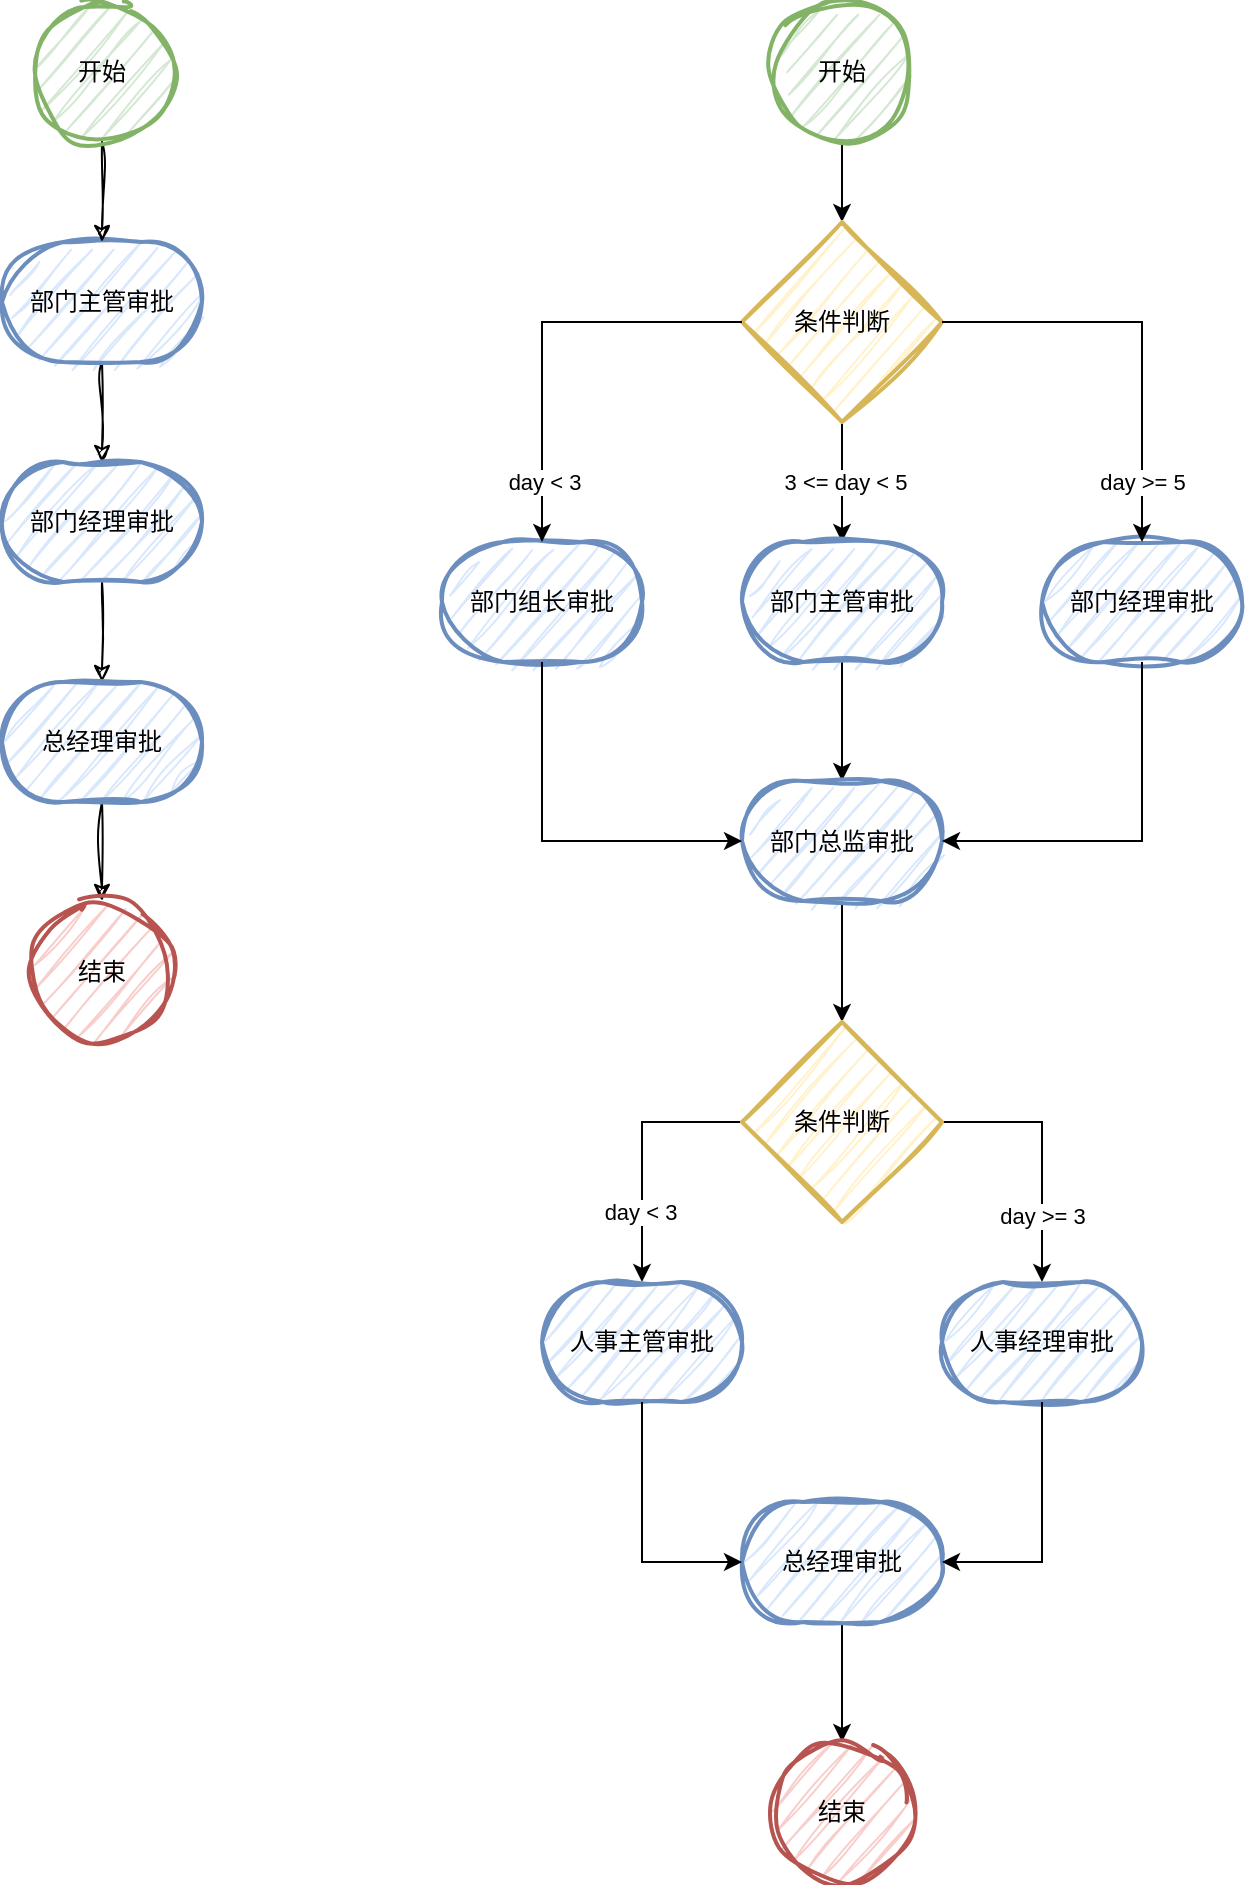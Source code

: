 <mxfile version="24.8.2">
  <diagram name="第 1 页" id="Mk2GAHoGygH_MXs1tss4">
    <mxGraphModel dx="1461" dy="931" grid="1" gridSize="10" guides="1" tooltips="1" connect="1" arrows="1" fold="1" page="1" pageScale="1" pageWidth="827" pageHeight="1169" math="0" shadow="0">
      <root>
        <mxCell id="0" />
        <mxCell id="1" parent="0" />
        <mxCell id="aRdFHBVmu3mGeVa-sbNf-5" value="" style="edgeStyle=orthogonalEdgeStyle;rounded=0;orthogonalLoop=1;jettySize=auto;html=1;sketch=1;curveFitting=1;jiggle=2;" parent="1" source="aRdFHBVmu3mGeVa-sbNf-2" target="aRdFHBVmu3mGeVa-sbNf-3" edge="1">
          <mxGeometry relative="1" as="geometry" />
        </mxCell>
        <mxCell id="aRdFHBVmu3mGeVa-sbNf-2" value="部门主管审批" style="strokeWidth=2;html=1;shape=mxgraph.flowchart.terminator;whiteSpace=wrap;fillColor=#dae8fc;strokeColor=#6c8ebf;sketch=1;curveFitting=1;jiggle=2;" parent="1" vertex="1">
          <mxGeometry x="120" y="220" width="100" height="60" as="geometry" />
        </mxCell>
        <mxCell id="aRdFHBVmu3mGeVa-sbNf-7" value="" style="edgeStyle=orthogonalEdgeStyle;rounded=0;orthogonalLoop=1;jettySize=auto;html=1;sketch=1;curveFitting=1;jiggle=2;" parent="1" source="aRdFHBVmu3mGeVa-sbNf-3" target="aRdFHBVmu3mGeVa-sbNf-6" edge="1">
          <mxGeometry relative="1" as="geometry" />
        </mxCell>
        <mxCell id="aRdFHBVmu3mGeVa-sbNf-3" value="部门经理审批" style="strokeWidth=2;html=1;shape=mxgraph.flowchart.terminator;whiteSpace=wrap;fillColor=#dae8fc;strokeColor=#6c8ebf;sketch=1;curveFitting=1;jiggle=2;" parent="1" vertex="1">
          <mxGeometry x="120" y="330" width="100" height="60" as="geometry" />
        </mxCell>
        <mxCell id="aRdFHBVmu3mGeVa-sbNf-13" value="" style="edgeStyle=orthogonalEdgeStyle;rounded=0;orthogonalLoop=1;jettySize=auto;html=1;sketch=1;curveFitting=1;jiggle=2;" parent="1" source="aRdFHBVmu3mGeVa-sbNf-6" target="aRdFHBVmu3mGeVa-sbNf-12" edge="1">
          <mxGeometry relative="1" as="geometry" />
        </mxCell>
        <mxCell id="aRdFHBVmu3mGeVa-sbNf-6" value="总经理审批" style="strokeWidth=2;html=1;shape=mxgraph.flowchart.terminator;whiteSpace=wrap;fillColor=#dae8fc;strokeColor=#6c8ebf;sketch=1;curveFitting=1;jiggle=2;" parent="1" vertex="1">
          <mxGeometry x="120" y="440" width="100" height="60" as="geometry" />
        </mxCell>
        <mxCell id="aRdFHBVmu3mGeVa-sbNf-11" value="" style="edgeStyle=orthogonalEdgeStyle;rounded=0;orthogonalLoop=1;jettySize=auto;html=1;sketch=1;curveFitting=1;jiggle=2;" parent="1" source="aRdFHBVmu3mGeVa-sbNf-10" target="aRdFHBVmu3mGeVa-sbNf-2" edge="1">
          <mxGeometry relative="1" as="geometry" />
        </mxCell>
        <mxCell id="aRdFHBVmu3mGeVa-sbNf-10" value="开始" style="strokeWidth=2;html=1;shape=mxgraph.flowchart.start_2;whiteSpace=wrap;fillColor=#d5e8d4;strokeColor=#82b366;sketch=1;curveFitting=1;jiggle=2;" parent="1" vertex="1">
          <mxGeometry x="135" y="100" width="70" height="70" as="geometry" />
        </mxCell>
        <mxCell id="aRdFHBVmu3mGeVa-sbNf-12" value="结束" style="strokeWidth=2;html=1;shape=mxgraph.flowchart.start_2;whiteSpace=wrap;fillColor=#f8cecc;strokeColor=#b85450;sketch=1;curveFitting=1;jiggle=2;" parent="1" vertex="1">
          <mxGeometry x="135" y="549.5" width="70" height="70" as="geometry" />
        </mxCell>
        <mxCell id="aRdFHBVmu3mGeVa-sbNf-18" value="" style="edgeStyle=orthogonalEdgeStyle;rounded=0;orthogonalLoop=1;jettySize=auto;html=1;" parent="1" source="aRdFHBVmu3mGeVa-sbNf-15" target="aRdFHBVmu3mGeVa-sbNf-17" edge="1">
          <mxGeometry relative="1" as="geometry" />
        </mxCell>
        <mxCell id="aRdFHBVmu3mGeVa-sbNf-15" value="开始" style="strokeWidth=2;html=1;shape=mxgraph.flowchart.start_2;whiteSpace=wrap;fillColor=#d5e8d4;strokeColor=#82b366;sketch=1;curveFitting=1;jiggle=2;" parent="1" vertex="1">
          <mxGeometry x="505" y="100" width="70" height="70" as="geometry" />
        </mxCell>
        <mxCell id="aRdFHBVmu3mGeVa-sbNf-23" value="&amp;nbsp;3 &amp;lt;= day &amp;lt; 5" style="edgeStyle=orthogonalEdgeStyle;rounded=0;orthogonalLoop=1;jettySize=auto;html=1;" parent="1" source="aRdFHBVmu3mGeVa-sbNf-17" target="aRdFHBVmu3mGeVa-sbNf-20" edge="1">
          <mxGeometry relative="1" as="geometry">
            <mxPoint as="offset" />
          </mxGeometry>
        </mxCell>
        <mxCell id="aRdFHBVmu3mGeVa-sbNf-17" value="条件判断" style="strokeWidth=2;html=1;shape=mxgraph.flowchart.decision;whiteSpace=wrap;fillColor=#fff2cc;strokeColor=#d6b656;sketch=1;curveFitting=1;jiggle=2;" parent="1" vertex="1">
          <mxGeometry x="490" y="210" width="100" height="100" as="geometry" />
        </mxCell>
        <mxCell id="aRdFHBVmu3mGeVa-sbNf-19" value="部门组长审批" style="strokeWidth=2;html=1;shape=mxgraph.flowchart.terminator;whiteSpace=wrap;fillColor=#dae8fc;strokeColor=#6c8ebf;sketch=1;curveFitting=1;jiggle=2;" parent="1" vertex="1">
          <mxGeometry x="340" y="370" width="100" height="60" as="geometry" />
        </mxCell>
        <mxCell id="aRdFHBVmu3mGeVa-sbNf-30" style="edgeStyle=orthogonalEdgeStyle;rounded=0;orthogonalLoop=1;jettySize=auto;html=1;" parent="1" source="aRdFHBVmu3mGeVa-sbNf-20" target="aRdFHBVmu3mGeVa-sbNf-27" edge="1">
          <mxGeometry relative="1" as="geometry" />
        </mxCell>
        <mxCell id="aRdFHBVmu3mGeVa-sbNf-20" value="部门主管审批" style="strokeWidth=2;html=1;shape=mxgraph.flowchart.terminator;whiteSpace=wrap;fillColor=#dae8fc;strokeColor=#6c8ebf;sketch=1;curveFitting=1;jiggle=2;" parent="1" vertex="1">
          <mxGeometry x="490" y="370" width="100" height="60" as="geometry" />
        </mxCell>
        <mxCell id="aRdFHBVmu3mGeVa-sbNf-21" value="部门经理审批" style="strokeWidth=2;html=1;shape=mxgraph.flowchart.terminator;whiteSpace=wrap;fillColor=#dae8fc;strokeColor=#6c8ebf;sketch=1;curveFitting=1;jiggle=2;" parent="1" vertex="1">
          <mxGeometry x="640" y="370" width="100" height="60" as="geometry" />
        </mxCell>
        <mxCell id="aRdFHBVmu3mGeVa-sbNf-22" style="edgeStyle=orthogonalEdgeStyle;rounded=0;orthogonalLoop=1;jettySize=auto;html=1;entryX=0.5;entryY=0;entryDx=0;entryDy=0;entryPerimeter=0;" parent="1" source="aRdFHBVmu3mGeVa-sbNf-17" target="aRdFHBVmu3mGeVa-sbNf-19" edge="1">
          <mxGeometry relative="1" as="geometry" />
        </mxCell>
        <mxCell id="aRdFHBVmu3mGeVa-sbNf-25" value="day &amp;lt; 3" style="edgeLabel;html=1;align=center;verticalAlign=middle;resizable=0;points=[];" parent="aRdFHBVmu3mGeVa-sbNf-22" vertex="1" connectable="0">
          <mxGeometry x="-0.46" y="-1" relative="1" as="geometry">
            <mxPoint x="-43" y="81" as="offset" />
          </mxGeometry>
        </mxCell>
        <mxCell id="aRdFHBVmu3mGeVa-sbNf-24" style="edgeStyle=orthogonalEdgeStyle;rounded=0;orthogonalLoop=1;jettySize=auto;html=1;entryX=0.5;entryY=0;entryDx=0;entryDy=0;entryPerimeter=0;" parent="1" source="aRdFHBVmu3mGeVa-sbNf-17" target="aRdFHBVmu3mGeVa-sbNf-21" edge="1">
          <mxGeometry relative="1" as="geometry" />
        </mxCell>
        <mxCell id="aRdFHBVmu3mGeVa-sbNf-26" value="day &amp;gt;= 5" style="edgeLabel;html=1;align=center;verticalAlign=middle;resizable=0;points=[];" parent="aRdFHBVmu3mGeVa-sbNf-24" vertex="1" connectable="0">
          <mxGeometry x="0.671" y="-1" relative="1" as="geometry">
            <mxPoint x="1" y="4" as="offset" />
          </mxGeometry>
        </mxCell>
        <mxCell id="aRdFHBVmu3mGeVa-sbNf-35" value="" style="edgeStyle=orthogonalEdgeStyle;rounded=0;orthogonalLoop=1;jettySize=auto;html=1;" parent="1" source="aRdFHBVmu3mGeVa-sbNf-27" target="aRdFHBVmu3mGeVa-sbNf-34" edge="1">
          <mxGeometry relative="1" as="geometry" />
        </mxCell>
        <mxCell id="aRdFHBVmu3mGeVa-sbNf-27" value="部门总监审批" style="strokeWidth=2;html=1;shape=mxgraph.flowchart.terminator;whiteSpace=wrap;fillColor=#dae8fc;strokeColor=#6c8ebf;sketch=1;curveFitting=1;jiggle=2;" parent="1" vertex="1">
          <mxGeometry x="490" y="489.5" width="100" height="60" as="geometry" />
        </mxCell>
        <mxCell id="aRdFHBVmu3mGeVa-sbNf-29" style="edgeStyle=orthogonalEdgeStyle;rounded=0;orthogonalLoop=1;jettySize=auto;html=1;entryX=0;entryY=0.5;entryDx=0;entryDy=0;entryPerimeter=0;exitX=0.5;exitY=1;exitDx=0;exitDy=0;exitPerimeter=0;" parent="1" source="aRdFHBVmu3mGeVa-sbNf-19" target="aRdFHBVmu3mGeVa-sbNf-27" edge="1">
          <mxGeometry relative="1" as="geometry" />
        </mxCell>
        <mxCell id="aRdFHBVmu3mGeVa-sbNf-31" style="edgeStyle=orthogonalEdgeStyle;rounded=0;orthogonalLoop=1;jettySize=auto;html=1;entryX=1;entryY=0.5;entryDx=0;entryDy=0;entryPerimeter=0;exitX=0.5;exitY=1;exitDx=0;exitDy=0;exitPerimeter=0;" parent="1" source="aRdFHBVmu3mGeVa-sbNf-21" target="aRdFHBVmu3mGeVa-sbNf-27" edge="1">
          <mxGeometry relative="1" as="geometry" />
        </mxCell>
        <mxCell id="cHhbipa-6CBIMLqgx2EL-3" style="edgeStyle=orthogonalEdgeStyle;rounded=0;orthogonalLoop=1;jettySize=auto;html=1;exitX=0;exitY=0.5;exitDx=0;exitDy=0;exitPerimeter=0;" edge="1" parent="1" source="aRdFHBVmu3mGeVa-sbNf-34" target="cHhbipa-6CBIMLqgx2EL-1">
          <mxGeometry relative="1" as="geometry" />
        </mxCell>
        <mxCell id="cHhbipa-6CBIMLqgx2EL-12" value="day &amp;lt; 3" style="edgeLabel;html=1;align=center;verticalAlign=middle;resizable=0;points=[];" vertex="1" connectable="0" parent="cHhbipa-6CBIMLqgx2EL-3">
          <mxGeometry x="0.462" y="-1" relative="1" as="geometry">
            <mxPoint as="offset" />
          </mxGeometry>
        </mxCell>
        <mxCell id="cHhbipa-6CBIMLqgx2EL-4" style="edgeStyle=orthogonalEdgeStyle;rounded=0;orthogonalLoop=1;jettySize=auto;html=1;exitX=1;exitY=0.5;exitDx=0;exitDy=0;exitPerimeter=0;" edge="1" parent="1" source="aRdFHBVmu3mGeVa-sbNf-34" target="cHhbipa-6CBIMLqgx2EL-2">
          <mxGeometry relative="1" as="geometry" />
        </mxCell>
        <mxCell id="cHhbipa-6CBIMLqgx2EL-13" value="day &amp;gt;= 3" style="edgeLabel;html=1;align=center;verticalAlign=middle;resizable=0;points=[];" vertex="1" connectable="0" parent="cHhbipa-6CBIMLqgx2EL-4">
          <mxGeometry x="0.492" relative="1" as="geometry">
            <mxPoint as="offset" />
          </mxGeometry>
        </mxCell>
        <mxCell id="aRdFHBVmu3mGeVa-sbNf-34" value="条件判断" style="strokeWidth=2;html=1;shape=mxgraph.flowchart.decision;whiteSpace=wrap;fillColor=#fff2cc;strokeColor=#d6b656;sketch=1;curveFitting=1;jiggle=2;" parent="1" vertex="1">
          <mxGeometry x="490" y="610" width="100" height="100" as="geometry" />
        </mxCell>
        <mxCell id="cHhbipa-6CBIMLqgx2EL-1" value="人事主管审批" style="strokeWidth=2;html=1;shape=mxgraph.flowchart.terminator;whiteSpace=wrap;fillColor=#dae8fc;strokeColor=#6c8ebf;sketch=1;curveFitting=1;jiggle=2;" vertex="1" parent="1">
          <mxGeometry x="390" y="740" width="100" height="60" as="geometry" />
        </mxCell>
        <mxCell id="cHhbipa-6CBIMLqgx2EL-2" value="人事经理审批" style="strokeWidth=2;html=1;shape=mxgraph.flowchart.terminator;whiteSpace=wrap;fillColor=#dae8fc;strokeColor=#6c8ebf;sketch=1;curveFitting=1;jiggle=2;" vertex="1" parent="1">
          <mxGeometry x="590" y="740" width="100" height="60" as="geometry" />
        </mxCell>
        <mxCell id="cHhbipa-6CBIMLqgx2EL-11" style="edgeStyle=orthogonalEdgeStyle;rounded=0;orthogonalLoop=1;jettySize=auto;html=1;entryX=0.5;entryY=0;entryDx=0;entryDy=0;entryPerimeter=0;" edge="1" parent="1" source="cHhbipa-6CBIMLqgx2EL-5" target="cHhbipa-6CBIMLqgx2EL-10">
          <mxGeometry relative="1" as="geometry">
            <mxPoint x="540" y="930" as="targetPoint" />
          </mxGeometry>
        </mxCell>
        <mxCell id="cHhbipa-6CBIMLqgx2EL-5" value="总经理审批" style="strokeWidth=2;html=1;shape=mxgraph.flowchart.terminator;whiteSpace=wrap;fillColor=#dae8fc;strokeColor=#6c8ebf;sketch=1;curveFitting=1;jiggle=2;" vertex="1" parent="1">
          <mxGeometry x="490" y="850" width="100" height="60" as="geometry" />
        </mxCell>
        <mxCell id="cHhbipa-6CBIMLqgx2EL-8" style="edgeStyle=orthogonalEdgeStyle;rounded=0;orthogonalLoop=1;jettySize=auto;html=1;entryX=0;entryY=0.5;entryDx=0;entryDy=0;entryPerimeter=0;" edge="1" parent="1" source="cHhbipa-6CBIMLqgx2EL-1" target="cHhbipa-6CBIMLqgx2EL-5">
          <mxGeometry relative="1" as="geometry" />
        </mxCell>
        <mxCell id="cHhbipa-6CBIMLqgx2EL-9" style="edgeStyle=orthogonalEdgeStyle;rounded=0;orthogonalLoop=1;jettySize=auto;html=1;entryX=1;entryY=0.5;entryDx=0;entryDy=0;entryPerimeter=0;" edge="1" parent="1" source="cHhbipa-6CBIMLqgx2EL-2" target="cHhbipa-6CBIMLqgx2EL-5">
          <mxGeometry relative="1" as="geometry" />
        </mxCell>
        <mxCell id="cHhbipa-6CBIMLqgx2EL-10" value="结束" style="strokeWidth=2;html=1;shape=mxgraph.flowchart.start_2;whiteSpace=wrap;fillColor=#f8cecc;strokeColor=#b85450;sketch=1;curveFitting=1;jiggle=2;" vertex="1" parent="1">
          <mxGeometry x="505" y="970" width="70" height="70" as="geometry" />
        </mxCell>
      </root>
    </mxGraphModel>
  </diagram>
</mxfile>
